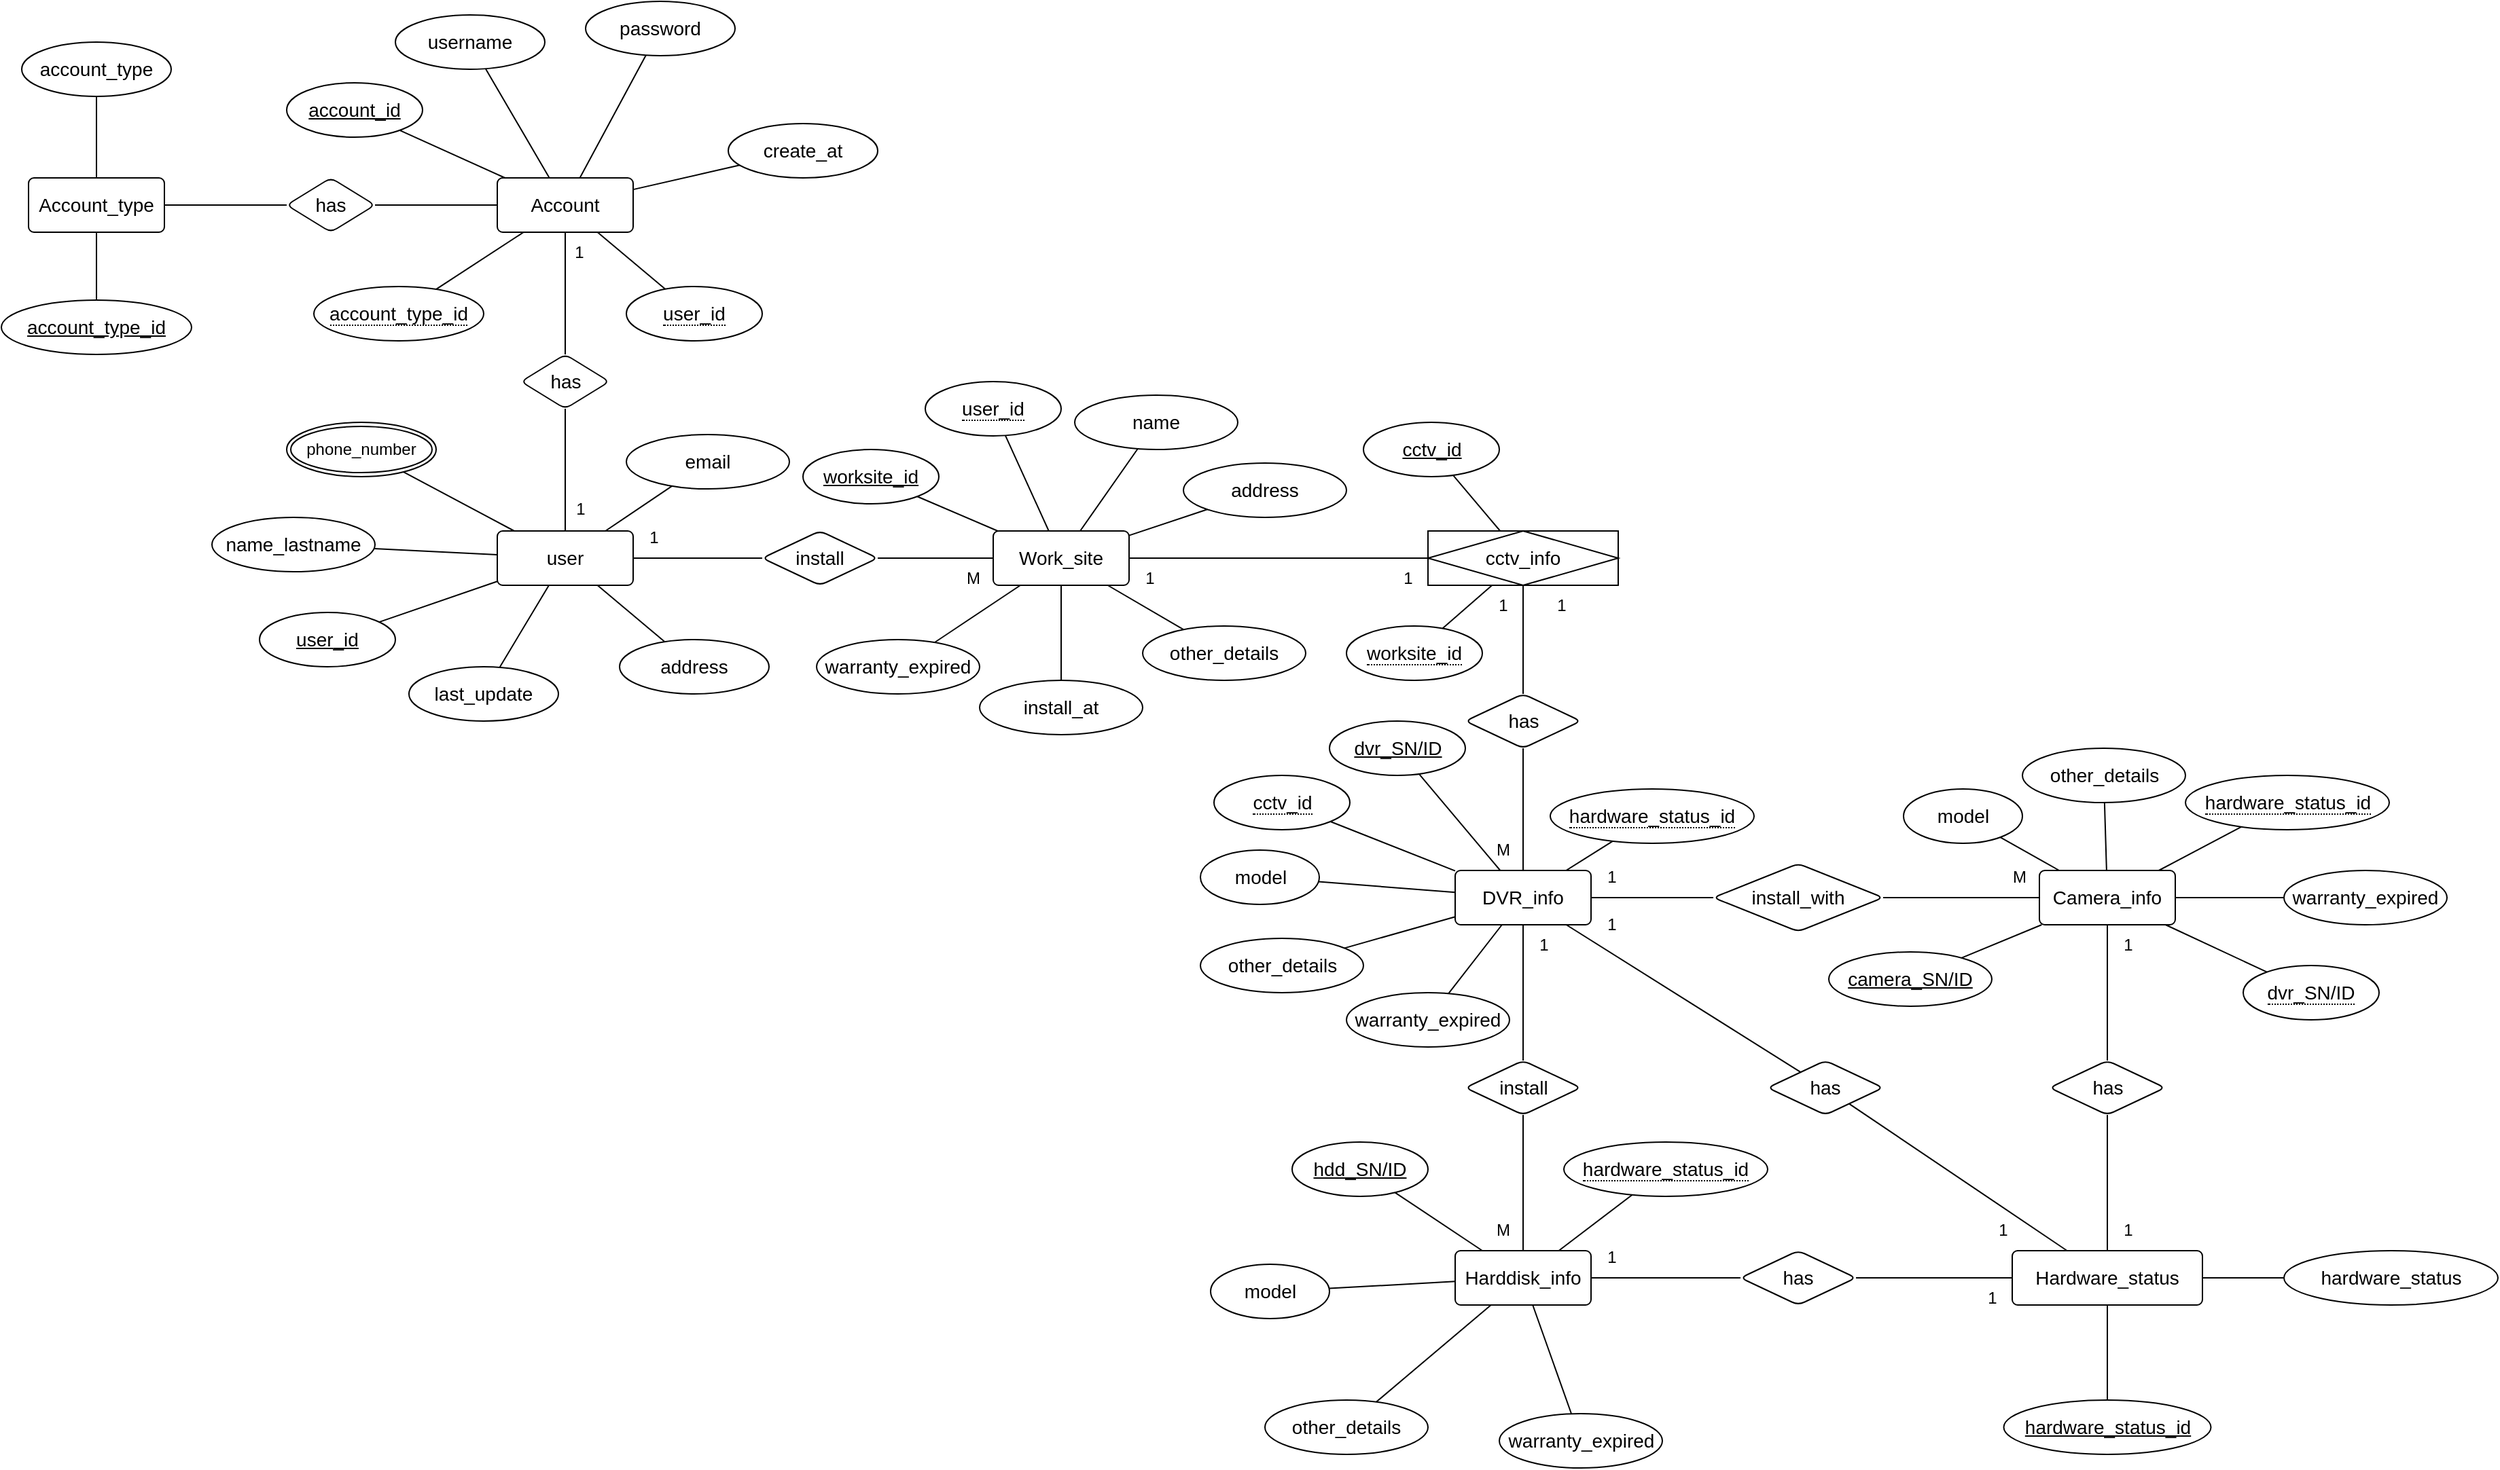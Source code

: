<mxfile version="24.1.0" type="device">
  <diagram id="R2lEEEUBdFMjLlhIrx00" name="Page-1">
    <mxGraphModel dx="1900" dy="1721" grid="1" gridSize="10" guides="1" tooltips="1" connect="1" arrows="1" fold="1" page="1" pageScale="1" pageWidth="850" pageHeight="1100" math="0" shadow="0" extFonts="Permanent Marker^https://fonts.googleapis.com/css?family=Permanent+Marker">
      <root>
        <mxCell id="0" />
        <mxCell id="1" parent="0" />
        <mxCell id="7NOhby7hw7dm_6yb4IDW-6" style="edgeStyle=none;rounded=0;orthogonalLoop=1;jettySize=auto;html=1;endArrow=none;endFill=0;" parent="1" source="7NOhby7hw7dm_6yb4IDW-1" target="7NOhby7hw7dm_6yb4IDW-2" edge="1">
          <mxGeometry relative="1" as="geometry" />
        </mxCell>
        <mxCell id="7NOhby7hw7dm_6yb4IDW-1" value="user&lt;span style=&quot;background-color: initial;&quot;&gt;_id&lt;/span&gt;" style="ellipse;whiteSpace=wrap;html=1;align=center;fontStyle=4;fontSize=14;" parent="1" vertex="1">
          <mxGeometry x="-40" y="280" width="100" height="40" as="geometry" />
        </mxCell>
        <mxCell id="7NOhby7hw7dm_6yb4IDW-15" style="edgeStyle=none;rounded=0;orthogonalLoop=1;jettySize=auto;html=1;endArrow=none;endFill=0;" parent="1" source="7NOhby7hw7dm_6yb4IDW-2" target="7NOhby7hw7dm_6yb4IDW-14" edge="1">
          <mxGeometry relative="1" as="geometry" />
        </mxCell>
        <mxCell id="nnw1u2tJm6NFAbLUipxi-4" style="edgeStyle=orthogonalEdgeStyle;rounded=0;orthogonalLoop=1;jettySize=auto;html=1;endArrow=none;endFill=0;" edge="1" parent="1" source="7NOhby7hw7dm_6yb4IDW-2" target="nnw1u2tJm6NFAbLUipxi-3">
          <mxGeometry relative="1" as="geometry" />
        </mxCell>
        <mxCell id="7NOhby7hw7dm_6yb4IDW-2" value="user" style="rounded=1;arcSize=10;whiteSpace=wrap;html=1;align=center;fontSize=14;" parent="1" vertex="1">
          <mxGeometry x="135" y="220" width="100" height="40" as="geometry" />
        </mxCell>
        <mxCell id="7NOhby7hw7dm_6yb4IDW-7" style="edgeStyle=none;rounded=0;orthogonalLoop=1;jettySize=auto;html=1;endArrow=none;endFill=0;" parent="1" source="7NOhby7hw7dm_6yb4IDW-4" target="7NOhby7hw7dm_6yb4IDW-2" edge="1">
          <mxGeometry relative="1" as="geometry" />
        </mxCell>
        <mxCell id="7NOhby7hw7dm_6yb4IDW-4" value="name_lastname" style="ellipse;whiteSpace=wrap;html=1;align=center;fontSize=14;" parent="1" vertex="1">
          <mxGeometry x="-75" y="210" width="120" height="40" as="geometry" />
        </mxCell>
        <mxCell id="7NOhby7hw7dm_6yb4IDW-13" style="edgeStyle=none;rounded=0;orthogonalLoop=1;jettySize=auto;html=1;endArrow=none;endFill=0;" parent="1" source="7NOhby7hw7dm_6yb4IDW-8" target="7NOhby7hw7dm_6yb4IDW-2" edge="1">
          <mxGeometry relative="1" as="geometry" />
        </mxCell>
        <mxCell id="7NOhby7hw7dm_6yb4IDW-8" value="address" style="ellipse;whiteSpace=wrap;html=1;align=center;fontSize=14;" parent="1" vertex="1">
          <mxGeometry x="225" y="300" width="110" height="40" as="geometry" />
        </mxCell>
        <mxCell id="7NOhby7hw7dm_6yb4IDW-11" style="edgeStyle=none;rounded=0;orthogonalLoop=1;jettySize=auto;html=1;endArrow=none;endFill=0;" parent="1" source="nnw1u2tJm6NFAbLUipxi-20" target="7NOhby7hw7dm_6yb4IDW-2" edge="1">
          <mxGeometry relative="1" as="geometry">
            <mxPoint x="79.36" y="177.442" as="sourcePoint" />
          </mxGeometry>
        </mxCell>
        <mxCell id="7NOhby7hw7dm_6yb4IDW-12" style="edgeStyle=none;rounded=0;orthogonalLoop=1;jettySize=auto;html=1;endArrow=none;endFill=0;" parent="1" source="7NOhby7hw7dm_6yb4IDW-10" target="7NOhby7hw7dm_6yb4IDW-2" edge="1">
          <mxGeometry relative="1" as="geometry" />
        </mxCell>
        <mxCell id="7NOhby7hw7dm_6yb4IDW-10" value="email" style="ellipse;whiteSpace=wrap;html=1;align=center;fontSize=14;" parent="1" vertex="1">
          <mxGeometry x="230" y="149" width="120" height="40" as="geometry" />
        </mxCell>
        <mxCell id="7NOhby7hw7dm_6yb4IDW-14" value="last_update" style="ellipse;whiteSpace=wrap;html=1;align=center;fontSize=14;" parent="1" vertex="1">
          <mxGeometry x="70" y="320" width="110" height="40" as="geometry" />
        </mxCell>
        <mxCell id="7NOhby7hw7dm_6yb4IDW-20" style="edgeStyle=none;rounded=0;orthogonalLoop=1;jettySize=auto;html=1;endArrow=none;endFill=0;" parent="1" source="7NOhby7hw7dm_6yb4IDW-17" target="7NOhby7hw7dm_6yb4IDW-18" edge="1">
          <mxGeometry relative="1" as="geometry" />
        </mxCell>
        <mxCell id="7NOhby7hw7dm_6yb4IDW-21" style="edgeStyle=none;rounded=0;orthogonalLoop=1;jettySize=auto;html=1;endArrow=none;endFill=0;" parent="1" source="7NOhby7hw7dm_6yb4IDW-17" target="7NOhby7hw7dm_6yb4IDW-19" edge="1">
          <mxGeometry relative="1" as="geometry" />
        </mxCell>
        <mxCell id="7NOhby7hw7dm_6yb4IDW-23" style="edgeStyle=none;rounded=0;orthogonalLoop=1;jettySize=auto;html=1;endArrow=none;endFill=0;" parent="1" source="7NOhby7hw7dm_6yb4IDW-17" target="7NOhby7hw7dm_6yb4IDW-22" edge="1">
          <mxGeometry relative="1" as="geometry" />
        </mxCell>
        <mxCell id="7NOhby7hw7dm_6yb4IDW-33" value="" style="edgeStyle=none;rounded=0;orthogonalLoop=1;jettySize=auto;html=1;endArrow=none;endFill=0;" parent="1" source="7NOhby7hw7dm_6yb4IDW-17" target="7NOhby7hw7dm_6yb4IDW-32" edge="1">
          <mxGeometry relative="1" as="geometry" />
        </mxCell>
        <mxCell id="7NOhby7hw7dm_6yb4IDW-44" style="edgeStyle=none;rounded=0;orthogonalLoop=1;jettySize=auto;html=1;endArrow=none;endFill=0;" parent="1" source="7NOhby7hw7dm_6yb4IDW-17" target="7NOhby7hw7dm_6yb4IDW-43" edge="1">
          <mxGeometry relative="1" as="geometry" />
        </mxCell>
        <mxCell id="7NOhby7hw7dm_6yb4IDW-17" value="Account" style="rounded=1;arcSize=10;whiteSpace=wrap;html=1;align=center;fontSize=14;" parent="1" vertex="1">
          <mxGeometry x="135" y="-40" width="100" height="40" as="geometry" />
        </mxCell>
        <mxCell id="7NOhby7hw7dm_6yb4IDW-18" value="username" style="ellipse;whiteSpace=wrap;html=1;align=center;fontSize=14;" parent="1" vertex="1">
          <mxGeometry x="60" y="-160" width="110" height="40" as="geometry" />
        </mxCell>
        <mxCell id="7NOhby7hw7dm_6yb4IDW-19" value="password" style="ellipse;whiteSpace=wrap;html=1;align=center;fontSize=14;" parent="1" vertex="1">
          <mxGeometry x="200" y="-170" width="110" height="40" as="geometry" />
        </mxCell>
        <mxCell id="7NOhby7hw7dm_6yb4IDW-22" value="account_id" style="ellipse;whiteSpace=wrap;html=1;align=center;fontStyle=4;fontSize=14;" parent="1" vertex="1">
          <mxGeometry x="-20" y="-110" width="100" height="40" as="geometry" />
        </mxCell>
        <mxCell id="7NOhby7hw7dm_6yb4IDW-31" style="edgeStyle=none;rounded=0;orthogonalLoop=1;jettySize=auto;html=1;endArrow=none;endFill=0;" parent="1" source="7NOhby7hw7dm_6yb4IDW-25" target="7NOhby7hw7dm_6yb4IDW-17" edge="1">
          <mxGeometry relative="1" as="geometry" />
        </mxCell>
        <mxCell id="7NOhby7hw7dm_6yb4IDW-25" value="create_at" style="ellipse;whiteSpace=wrap;html=1;align=center;fontSize=14;" parent="1" vertex="1">
          <mxGeometry x="305" y="-80" width="110" height="40" as="geometry" />
        </mxCell>
        <mxCell id="7NOhby7hw7dm_6yb4IDW-28" value="&lt;span style=&quot;border-bottom: 1px dotted; font-size: 14px;&quot;&gt;user_id&lt;/span&gt;" style="ellipse;whiteSpace=wrap;html=1;align=center;fontSize=14;" parent="1" vertex="1">
          <mxGeometry x="230" y="40" width="100" height="40" as="geometry" />
        </mxCell>
        <mxCell id="7NOhby7hw7dm_6yb4IDW-29" style="edgeStyle=none;rounded=0;orthogonalLoop=1;jettySize=auto;html=1;endArrow=none;endFill=0;" parent="1" source="7NOhby7hw7dm_6yb4IDW-28" target="7NOhby7hw7dm_6yb4IDW-17" edge="1">
          <mxGeometry relative="1" as="geometry" />
        </mxCell>
        <mxCell id="7NOhby7hw7dm_6yb4IDW-34" style="edgeStyle=none;rounded=0;orthogonalLoop=1;jettySize=auto;html=1;endArrow=none;endFill=0;" parent="1" source="7NOhby7hw7dm_6yb4IDW-32" target="7NOhby7hw7dm_6yb4IDW-2" edge="1">
          <mxGeometry relative="1" as="geometry" />
        </mxCell>
        <mxCell id="7NOhby7hw7dm_6yb4IDW-32" value="has" style="rhombus;whiteSpace=wrap;html=1;fontSize=14;rounded=1;arcSize=10;" parent="1" vertex="1">
          <mxGeometry x="152.5" y="90" width="65" height="40" as="geometry" />
        </mxCell>
        <mxCell id="7NOhby7hw7dm_6yb4IDW-36" value="1" style="text;html=1;align=center;verticalAlign=middle;resizable=0;points=[];autosize=1;strokeColor=none;fillColor=none;" parent="1" vertex="1">
          <mxGeometry x="180" width="30" height="30" as="geometry" />
        </mxCell>
        <mxCell id="7NOhby7hw7dm_6yb4IDW-37" value="1" style="text;html=1;align=center;verticalAlign=middle;resizable=0;points=[];autosize=1;strokeColor=none;fillColor=none;" parent="1" vertex="1">
          <mxGeometry x="181" y="189" width="30" height="30" as="geometry" />
        </mxCell>
        <mxCell id="7NOhby7hw7dm_6yb4IDW-40" style="edgeStyle=none;rounded=0;orthogonalLoop=1;jettySize=auto;html=1;endArrow=none;endFill=0;" parent="1" source="7NOhby7hw7dm_6yb4IDW-38" target="7NOhby7hw7dm_6yb4IDW-17" edge="1">
          <mxGeometry relative="1" as="geometry" />
        </mxCell>
        <mxCell id="7NOhby7hw7dm_6yb4IDW-38" value="&lt;span style=&quot;border-bottom: 1px dotted; font-size: 14px;&quot;&gt;account_type_id&lt;/span&gt;" style="ellipse;whiteSpace=wrap;html=1;align=center;fontSize=14;" parent="1" vertex="1">
          <mxGeometry y="40" width="125" height="40" as="geometry" />
        </mxCell>
        <mxCell id="7NOhby7hw7dm_6yb4IDW-46" style="edgeStyle=none;rounded=0;orthogonalLoop=1;jettySize=auto;html=1;endArrow=none;endFill=0;" parent="1" source="7NOhby7hw7dm_6yb4IDW-43" target="7NOhby7hw7dm_6yb4IDW-45" edge="1">
          <mxGeometry relative="1" as="geometry" />
        </mxCell>
        <mxCell id="7NOhby7hw7dm_6yb4IDW-43" value="has" style="rhombus;whiteSpace=wrap;html=1;fontSize=14;rounded=1;arcSize=10;" parent="1" vertex="1">
          <mxGeometry x="-20" y="-40" width="65" height="40" as="geometry" />
        </mxCell>
        <mxCell id="7NOhby7hw7dm_6yb4IDW-50" style="edgeStyle=none;rounded=0;orthogonalLoop=1;jettySize=auto;html=1;endArrow=none;endFill=0;" parent="1" source="7NOhby7hw7dm_6yb4IDW-45" target="7NOhby7hw7dm_6yb4IDW-47" edge="1">
          <mxGeometry relative="1" as="geometry" />
        </mxCell>
        <mxCell id="7NOhby7hw7dm_6yb4IDW-51" style="edgeStyle=none;rounded=0;orthogonalLoop=1;jettySize=auto;html=1;endArrow=none;endFill=0;" parent="1" source="7NOhby7hw7dm_6yb4IDW-45" target="7NOhby7hw7dm_6yb4IDW-49" edge="1">
          <mxGeometry relative="1" as="geometry" />
        </mxCell>
        <mxCell id="7NOhby7hw7dm_6yb4IDW-45" value="Account_type" style="rounded=1;arcSize=10;whiteSpace=wrap;html=1;align=center;fontSize=14;" parent="1" vertex="1">
          <mxGeometry x="-210" y="-40" width="100" height="40" as="geometry" />
        </mxCell>
        <mxCell id="7NOhby7hw7dm_6yb4IDW-47" value="account_type_id" style="ellipse;whiteSpace=wrap;html=1;align=center;fontStyle=4;fontSize=14;" parent="1" vertex="1">
          <mxGeometry x="-230" y="50" width="140" height="40" as="geometry" />
        </mxCell>
        <mxCell id="7NOhby7hw7dm_6yb4IDW-49" value="account_type" style="ellipse;whiteSpace=wrap;html=1;align=center;fontSize=14;" parent="1" vertex="1">
          <mxGeometry x="-215" y="-140" width="110" height="40" as="geometry" />
        </mxCell>
        <mxCell id="nnw1u2tJm6NFAbLUipxi-6" value="" style="edgeStyle=orthogonalEdgeStyle;rounded=0;orthogonalLoop=1;jettySize=auto;html=1;endArrow=none;endFill=0;" edge="1" parent="1" source="nnw1u2tJm6NFAbLUipxi-3" target="nnw1u2tJm6NFAbLUipxi-7">
          <mxGeometry relative="1" as="geometry">
            <mxPoint x="500" y="240" as="targetPoint" />
          </mxGeometry>
        </mxCell>
        <mxCell id="nnw1u2tJm6NFAbLUipxi-3" value="install" style="rhombus;whiteSpace=wrap;html=1;fontSize=14;rounded=1;arcSize=10;" vertex="1" parent="1">
          <mxGeometry x="330" y="220" width="85" height="40" as="geometry" />
        </mxCell>
        <mxCell id="nnw1u2tJm6NFAbLUipxi-14" style="rounded=0;orthogonalLoop=1;jettySize=auto;html=1;endArrow=none;endFill=0;" edge="1" parent="1" source="nnw1u2tJm6NFAbLUipxi-7" target="nnw1u2tJm6NFAbLUipxi-11">
          <mxGeometry relative="1" as="geometry" />
        </mxCell>
        <mxCell id="nnw1u2tJm6NFAbLUipxi-15" style="rounded=0;orthogonalLoop=1;jettySize=auto;html=1;endArrow=none;endFill=0;" edge="1" parent="1" source="nnw1u2tJm6NFAbLUipxi-7" target="nnw1u2tJm6NFAbLUipxi-12">
          <mxGeometry relative="1" as="geometry" />
        </mxCell>
        <mxCell id="nnw1u2tJm6NFAbLUipxi-18" style="edgeStyle=none;rounded=0;orthogonalLoop=1;jettySize=auto;html=1;endArrow=none;endFill=0;" edge="1" parent="1" source="nnw1u2tJm6NFAbLUipxi-7" target="nnw1u2tJm6NFAbLUipxi-16">
          <mxGeometry relative="1" as="geometry" />
        </mxCell>
        <mxCell id="nnw1u2tJm6NFAbLUipxi-19" style="edgeStyle=none;rounded=0;orthogonalLoop=1;jettySize=auto;html=1;endArrow=none;endFill=0;" edge="1" parent="1" source="nnw1u2tJm6NFAbLUipxi-7" target="nnw1u2tJm6NFAbLUipxi-17">
          <mxGeometry relative="1" as="geometry" />
        </mxCell>
        <mxCell id="nnw1u2tJm6NFAbLUipxi-22" style="edgeStyle=none;rounded=0;orthogonalLoop=1;jettySize=auto;html=1;endArrow=none;endFill=0;" edge="1" parent="1" source="nnw1u2tJm6NFAbLUipxi-7" target="nnw1u2tJm6NFAbLUipxi-21">
          <mxGeometry relative="1" as="geometry" />
        </mxCell>
        <mxCell id="nnw1u2tJm6NFAbLUipxi-55" style="edgeStyle=none;rounded=0;orthogonalLoop=1;jettySize=auto;html=1;endArrow=none;endFill=0;" edge="1" parent="1" source="nnw1u2tJm6NFAbLUipxi-7" target="nnw1u2tJm6NFAbLUipxi-54">
          <mxGeometry relative="1" as="geometry" />
        </mxCell>
        <mxCell id="nnw1u2tJm6NFAbLUipxi-7" value="Work_site" style="rounded=1;arcSize=10;whiteSpace=wrap;html=1;align=center;fontSize=14;" vertex="1" parent="1">
          <mxGeometry x="500" y="220" width="100" height="40" as="geometry" />
        </mxCell>
        <mxCell id="nnw1u2tJm6NFAbLUipxi-9" value="1" style="text;html=1;align=center;verticalAlign=middle;resizable=0;points=[];autosize=1;strokeColor=none;fillColor=none;" vertex="1" parent="1">
          <mxGeometry x="235" y="210" width="30" height="30" as="geometry" />
        </mxCell>
        <mxCell id="nnw1u2tJm6NFAbLUipxi-10" value="M" style="text;html=1;align=center;verticalAlign=middle;resizable=0;points=[];autosize=1;strokeColor=none;fillColor=none;" vertex="1" parent="1">
          <mxGeometry x="470" y="240" width="30" height="30" as="geometry" />
        </mxCell>
        <mxCell id="nnw1u2tJm6NFAbLUipxi-11" value="worksite_id" style="ellipse;whiteSpace=wrap;html=1;align=center;fontStyle=4;fontSize=14;" vertex="1" parent="1">
          <mxGeometry x="360" y="160" width="100" height="40" as="geometry" />
        </mxCell>
        <mxCell id="nnw1u2tJm6NFAbLUipxi-12" value="&lt;span style=&quot;border-bottom: 1px dotted; font-size: 14px;&quot;&gt;user_id&lt;/span&gt;" style="ellipse;whiteSpace=wrap;html=1;align=center;fontSize=14;" vertex="1" parent="1">
          <mxGeometry x="450" y="110" width="100" height="40" as="geometry" />
        </mxCell>
        <mxCell id="nnw1u2tJm6NFAbLUipxi-16" value="name" style="ellipse;whiteSpace=wrap;html=1;align=center;fontSize=14;" vertex="1" parent="1">
          <mxGeometry x="560" y="120" width="120" height="40" as="geometry" />
        </mxCell>
        <mxCell id="nnw1u2tJm6NFAbLUipxi-17" value="address" style="ellipse;whiteSpace=wrap;html=1;align=center;fontSize=14;" vertex="1" parent="1">
          <mxGeometry x="640" y="170" width="120" height="40" as="geometry" />
        </mxCell>
        <mxCell id="nnw1u2tJm6NFAbLUipxi-20" value="phone_number" style="ellipse;shape=doubleEllipse;margin=3;whiteSpace=wrap;html=1;align=center;" vertex="1" parent="1">
          <mxGeometry x="-20" y="140" width="110" height="40" as="geometry" />
        </mxCell>
        <mxCell id="nnw1u2tJm6NFAbLUipxi-21" value="other_details" style="ellipse;whiteSpace=wrap;html=1;align=center;fontSize=14;" vertex="1" parent="1">
          <mxGeometry x="610" y="290" width="120" height="40" as="geometry" />
        </mxCell>
        <mxCell id="nnw1u2tJm6NFAbLUipxi-25" style="edgeStyle=none;rounded=0;orthogonalLoop=1;jettySize=auto;html=1;endArrow=none;endFill=0;" edge="1" parent="1" source="nnw1u2tJm6NFAbLUipxi-23" target="nnw1u2tJm6NFAbLUipxi-7">
          <mxGeometry relative="1" as="geometry" />
        </mxCell>
        <mxCell id="nnw1u2tJm6NFAbLUipxi-23" value="install_at" style="ellipse;whiteSpace=wrap;html=1;align=center;fontSize=14;" vertex="1" parent="1">
          <mxGeometry x="490" y="330" width="120" height="40" as="geometry" />
        </mxCell>
        <mxCell id="nnw1u2tJm6NFAbLUipxi-26" style="edgeStyle=none;rounded=0;orthogonalLoop=1;jettySize=auto;html=1;endArrow=none;endFill=0;" edge="1" parent="1" source="nnw1u2tJm6NFAbLUipxi-24" target="nnw1u2tJm6NFAbLUipxi-7">
          <mxGeometry relative="1" as="geometry" />
        </mxCell>
        <mxCell id="nnw1u2tJm6NFAbLUipxi-24" value="warranty_expired" style="ellipse;whiteSpace=wrap;html=1;align=center;fontSize=14;" vertex="1" parent="1">
          <mxGeometry x="370" y="300" width="120" height="40" as="geometry" />
        </mxCell>
        <mxCell id="nnw1u2tJm6NFAbLUipxi-31" style="edgeStyle=none;rounded=0;orthogonalLoop=1;jettySize=auto;html=1;exitX=0.5;exitY=1;exitDx=0;exitDy=0;" edge="1" parent="1" source="nnw1u2tJm6NFAbLUipxi-23" target="nnw1u2tJm6NFAbLUipxi-23">
          <mxGeometry relative="1" as="geometry" />
        </mxCell>
        <mxCell id="nnw1u2tJm6NFAbLUipxi-56" style="edgeStyle=none;rounded=0;orthogonalLoop=1;jettySize=auto;html=1;endArrow=none;endFill=0;" edge="1" parent="1" source="nnw1u2tJm6NFAbLUipxi-32" target="nnw1u2tJm6NFAbLUipxi-54">
          <mxGeometry relative="1" as="geometry" />
        </mxCell>
        <mxCell id="nnw1u2tJm6NFAbLUipxi-32" value="cctv_id" style="ellipse;whiteSpace=wrap;html=1;align=center;fontStyle=4;fontSize=14;" vertex="1" parent="1">
          <mxGeometry x="772.5" y="140" width="100" height="40" as="geometry" />
        </mxCell>
        <mxCell id="nnw1u2tJm6NFAbLUipxi-57" style="edgeStyle=none;rounded=0;orthogonalLoop=1;jettySize=auto;html=1;endArrow=none;endFill=0;" edge="1" parent="1" source="nnw1u2tJm6NFAbLUipxi-33" target="nnw1u2tJm6NFAbLUipxi-54">
          <mxGeometry relative="1" as="geometry" />
        </mxCell>
        <mxCell id="nnw1u2tJm6NFAbLUipxi-33" value="&lt;span style=&quot;border-bottom: 1px dotted; font-size: 14px;&quot;&gt;worksite_id&lt;/span&gt;" style="ellipse;whiteSpace=wrap;html=1;align=center;fontSize=14;" vertex="1" parent="1">
          <mxGeometry x="760" y="290" width="100" height="40" as="geometry" />
        </mxCell>
        <mxCell id="nnw1u2tJm6NFAbLUipxi-101" style="edgeStyle=none;rounded=0;orthogonalLoop=1;jettySize=auto;html=1;endArrow=none;endFill=0;" edge="1" parent="1" source="nnw1u2tJm6NFAbLUipxi-38" target="nnw1u2tJm6NFAbLUipxi-98">
          <mxGeometry relative="1" as="geometry" />
        </mxCell>
        <mxCell id="nnw1u2tJm6NFAbLUipxi-38" value="Camera_info" style="rounded=1;arcSize=10;whiteSpace=wrap;html=1;align=center;fontSize=14;" vertex="1" parent="1">
          <mxGeometry x="1270" y="470" width="100" height="40" as="geometry" />
        </mxCell>
        <mxCell id="nnw1u2tJm6NFAbLUipxi-44" style="edgeStyle=none;rounded=0;orthogonalLoop=1;jettySize=auto;html=1;endArrow=none;endFill=0;" edge="1" parent="1" source="nnw1u2tJm6NFAbLUipxi-43" target="nnw1u2tJm6NFAbLUipxi-38">
          <mxGeometry relative="1" as="geometry" />
        </mxCell>
        <mxCell id="nnw1u2tJm6NFAbLUipxi-43" value="camera_SN/ID" style="ellipse;whiteSpace=wrap;html=1;align=center;fontStyle=4;fontSize=14;" vertex="1" parent="1">
          <mxGeometry x="1115" y="530" width="120" height="40" as="geometry" />
        </mxCell>
        <mxCell id="nnw1u2tJm6NFAbLUipxi-51" style="edgeStyle=none;rounded=0;orthogonalLoop=1;jettySize=auto;html=1;endArrow=none;endFill=0;" edge="1" parent="1" source="nnw1u2tJm6NFAbLUipxi-47" target="nnw1u2tJm6NFAbLUipxi-38">
          <mxGeometry relative="1" as="geometry" />
        </mxCell>
        <mxCell id="nnw1u2tJm6NFAbLUipxi-47" value="other_details" style="ellipse;whiteSpace=wrap;html=1;align=center;fontSize=14;" vertex="1" parent="1">
          <mxGeometry x="1257.5" y="380" width="120" height="40" as="geometry" />
        </mxCell>
        <mxCell id="nnw1u2tJm6NFAbLUipxi-50" style="edgeStyle=none;rounded=0;orthogonalLoop=1;jettySize=auto;html=1;endArrow=none;endFill=0;" edge="1" parent="1" source="nnw1u2tJm6NFAbLUipxi-49" target="nnw1u2tJm6NFAbLUipxi-38">
          <mxGeometry relative="1" as="geometry" />
        </mxCell>
        <mxCell id="nnw1u2tJm6NFAbLUipxi-49" value="&lt;span style=&quot;border-bottom: 1px dotted; font-size: 14px;&quot;&gt;hardware_status_id&lt;/span&gt;" style="ellipse;whiteSpace=wrap;html=1;align=center;fontSize=14;" vertex="1" parent="1">
          <mxGeometry x="1377.5" y="400" width="150" height="40" as="geometry" />
        </mxCell>
        <mxCell id="nnw1u2tJm6NFAbLUipxi-79" style="edgeStyle=none;rounded=0;orthogonalLoop=1;jettySize=auto;html=1;endArrow=none;endFill=0;" edge="1" parent="1" source="nnw1u2tJm6NFAbLUipxi-52" target="nnw1u2tJm6NFAbLUipxi-78">
          <mxGeometry relative="1" as="geometry" />
        </mxCell>
        <mxCell id="nnw1u2tJm6NFAbLUipxi-96" style="edgeStyle=none;rounded=0;orthogonalLoop=1;jettySize=auto;html=1;endArrow=none;endFill=0;" edge="1" parent="1" source="nnw1u2tJm6NFAbLUipxi-52" target="nnw1u2tJm6NFAbLUipxi-95">
          <mxGeometry relative="1" as="geometry" />
        </mxCell>
        <mxCell id="nnw1u2tJm6NFAbLUipxi-52" value="DVR_info" style="rounded=1;arcSize=10;whiteSpace=wrap;html=1;align=center;fontSize=14;" vertex="1" parent="1">
          <mxGeometry x="840" y="470" width="100" height="40" as="geometry" />
        </mxCell>
        <mxCell id="nnw1u2tJm6NFAbLUipxi-68" style="edgeStyle=none;rounded=0;orthogonalLoop=1;jettySize=auto;html=1;endArrow=none;endFill=0;" edge="1" parent="1" source="nnw1u2tJm6NFAbLUipxi-53" target="nnw1u2tJm6NFAbLUipxi-52">
          <mxGeometry relative="1" as="geometry" />
        </mxCell>
        <mxCell id="nnw1u2tJm6NFAbLUipxi-53" value="dvr_SN/ID" style="ellipse;whiteSpace=wrap;html=1;align=center;fontStyle=4;fontSize=14;" vertex="1" parent="1">
          <mxGeometry x="747.5" y="360" width="100" height="40" as="geometry" />
        </mxCell>
        <mxCell id="nnw1u2tJm6NFAbLUipxi-60" style="edgeStyle=none;rounded=0;orthogonalLoop=1;jettySize=auto;html=1;endArrow=none;endFill=0;" edge="1" parent="1" source="nnw1u2tJm6NFAbLUipxi-54" target="nnw1u2tJm6NFAbLUipxi-59">
          <mxGeometry relative="1" as="geometry" />
        </mxCell>
        <mxCell id="nnw1u2tJm6NFAbLUipxi-54" value="cctv_info" style="shape=associativeEntity;whiteSpace=wrap;html=1;align=center;fontSize=14;" vertex="1" parent="1">
          <mxGeometry x="820" y="220" width="140" height="40" as="geometry" />
        </mxCell>
        <mxCell id="nnw1u2tJm6NFAbLUipxi-61" style="edgeStyle=none;rounded=0;orthogonalLoop=1;jettySize=auto;html=1;endArrow=none;endFill=0;" edge="1" parent="1" source="nnw1u2tJm6NFAbLUipxi-59" target="nnw1u2tJm6NFAbLUipxi-52">
          <mxGeometry relative="1" as="geometry" />
        </mxCell>
        <mxCell id="nnw1u2tJm6NFAbLUipxi-59" value="has" style="rhombus;whiteSpace=wrap;html=1;fontSize=14;rounded=1;arcSize=10;" vertex="1" parent="1">
          <mxGeometry x="847.5" y="340" width="85" height="40" as="geometry" />
        </mxCell>
        <mxCell id="nnw1u2tJm6NFAbLUipxi-69" style="edgeStyle=none;rounded=0;orthogonalLoop=1;jettySize=auto;html=1;endArrow=none;endFill=0;" edge="1" parent="1" source="nnw1u2tJm6NFAbLUipxi-63" target="nnw1u2tJm6NFAbLUipxi-52">
          <mxGeometry relative="1" as="geometry" />
        </mxCell>
        <mxCell id="nnw1u2tJm6NFAbLUipxi-63" value="&lt;span style=&quot;border-bottom: 1px dotted; font-size: 14px;&quot;&gt;cctv_id&lt;/span&gt;" style="ellipse;whiteSpace=wrap;html=1;align=center;fontSize=14;" vertex="1" parent="1">
          <mxGeometry x="662.5" y="400" width="100" height="40" as="geometry" />
        </mxCell>
        <mxCell id="nnw1u2tJm6NFAbLUipxi-70" style="edgeStyle=none;rounded=0;orthogonalLoop=1;jettySize=auto;html=1;endArrow=none;endFill=0;" edge="1" parent="1" source="nnw1u2tJm6NFAbLUipxi-64" target="nnw1u2tJm6NFAbLUipxi-52">
          <mxGeometry relative="1" as="geometry" />
        </mxCell>
        <mxCell id="nnw1u2tJm6NFAbLUipxi-64" value="other_details" style="ellipse;whiteSpace=wrap;html=1;align=center;fontSize=14;" vertex="1" parent="1">
          <mxGeometry x="652.5" y="520" width="120" height="40" as="geometry" />
        </mxCell>
        <mxCell id="nnw1u2tJm6NFAbLUipxi-71" style="edgeStyle=none;rounded=0;orthogonalLoop=1;jettySize=auto;html=1;endArrow=none;endFill=0;" edge="1" parent="1" source="nnw1u2tJm6NFAbLUipxi-67" target="nnw1u2tJm6NFAbLUipxi-52">
          <mxGeometry relative="1" as="geometry" />
        </mxCell>
        <mxCell id="nnw1u2tJm6NFAbLUipxi-67" value="&lt;span style=&quot;border-bottom: 1px dotted; font-size: 14px;&quot;&gt;hardware_status_id&lt;/span&gt;" style="ellipse;whiteSpace=wrap;html=1;align=center;fontSize=14;" vertex="1" parent="1">
          <mxGeometry x="910" y="410" width="150" height="40" as="geometry" />
        </mxCell>
        <mxCell id="nnw1u2tJm6NFAbLUipxi-72" value="1" style="text;html=1;align=center;verticalAlign=middle;resizable=0;points=[];autosize=1;strokeColor=none;fillColor=none;" vertex="1" parent="1">
          <mxGeometry x="600" y="240" width="30" height="30" as="geometry" />
        </mxCell>
        <mxCell id="nnw1u2tJm6NFAbLUipxi-73" value="1" style="text;html=1;align=center;verticalAlign=middle;resizable=0;points=[];autosize=1;strokeColor=none;fillColor=none;" vertex="1" parent="1">
          <mxGeometry x="790" y="240" width="30" height="30" as="geometry" />
        </mxCell>
        <mxCell id="nnw1u2tJm6NFAbLUipxi-74" value="1" style="text;html=1;align=center;verticalAlign=middle;resizable=0;points=[];autosize=1;strokeColor=none;fillColor=none;" vertex="1" parent="1">
          <mxGeometry x="860" y="260" width="30" height="30" as="geometry" />
        </mxCell>
        <mxCell id="nnw1u2tJm6NFAbLUipxi-75" value="M" style="text;html=1;align=center;verticalAlign=middle;resizable=0;points=[];autosize=1;strokeColor=none;fillColor=none;" vertex="1" parent="1">
          <mxGeometry x="860" y="440" width="30" height="30" as="geometry" />
        </mxCell>
        <mxCell id="nnw1u2tJm6NFAbLUipxi-76" value="1" style="text;html=1;align=center;verticalAlign=middle;resizable=0;points=[];autosize=1;strokeColor=none;fillColor=none;" vertex="1" parent="1">
          <mxGeometry x="902.5" y="260" width="30" height="30" as="geometry" />
        </mxCell>
        <mxCell id="nnw1u2tJm6NFAbLUipxi-78" value="warranty_expired" style="ellipse;whiteSpace=wrap;html=1;align=center;fontSize=14;" vertex="1" parent="1">
          <mxGeometry x="760" y="560" width="120" height="40" as="geometry" />
        </mxCell>
        <mxCell id="nnw1u2tJm6NFAbLUipxi-82" style="edgeStyle=none;rounded=0;orthogonalLoop=1;jettySize=auto;html=1;endArrow=none;endFill=0;" edge="1" parent="1" source="nnw1u2tJm6NFAbLUipxi-81" target="nnw1u2tJm6NFAbLUipxi-38">
          <mxGeometry relative="1" as="geometry" />
        </mxCell>
        <mxCell id="nnw1u2tJm6NFAbLUipxi-81" value="model" style="ellipse;whiteSpace=wrap;html=1;align=center;fontSize=14;" vertex="1" parent="1">
          <mxGeometry x="1170" y="410" width="87.5" height="40" as="geometry" />
        </mxCell>
        <mxCell id="nnw1u2tJm6NFAbLUipxi-86" style="edgeStyle=none;rounded=0;orthogonalLoop=1;jettySize=auto;html=1;endArrow=none;endFill=0;" edge="1" parent="1" source="nnw1u2tJm6NFAbLUipxi-85" target="nnw1u2tJm6NFAbLUipxi-38">
          <mxGeometry relative="1" as="geometry" />
        </mxCell>
        <mxCell id="nnw1u2tJm6NFAbLUipxi-85" value="&lt;span style=&quot;border-bottom: 1px dotted; font-size: 14px;&quot;&gt;dvr_SN/ID&lt;/span&gt;" style="ellipse;whiteSpace=wrap;html=1;align=center;fontSize=14;" vertex="1" parent="1">
          <mxGeometry x="1420" y="540" width="100" height="40" as="geometry" />
        </mxCell>
        <mxCell id="nnw1u2tJm6NFAbLUipxi-88" style="rounded=0;orthogonalLoop=1;jettySize=auto;html=1;endArrow=none;endFill=0;" edge="1" parent="1" source="nnw1u2tJm6NFAbLUipxi-87" target="nnw1u2tJm6NFAbLUipxi-38">
          <mxGeometry relative="1" as="geometry" />
        </mxCell>
        <mxCell id="nnw1u2tJm6NFAbLUipxi-90" style="edgeStyle=none;rounded=0;orthogonalLoop=1;jettySize=auto;html=1;endArrow=none;endFill=0;" edge="1" parent="1" source="nnw1u2tJm6NFAbLUipxi-87" target="nnw1u2tJm6NFAbLUipxi-52">
          <mxGeometry relative="1" as="geometry" />
        </mxCell>
        <mxCell id="nnw1u2tJm6NFAbLUipxi-87" value="install_with" style="rhombus;whiteSpace=wrap;html=1;fontSize=14;rounded=1;arcSize=10;" vertex="1" parent="1">
          <mxGeometry x="1030" y="465" width="125" height="50" as="geometry" />
        </mxCell>
        <mxCell id="nnw1u2tJm6NFAbLUipxi-91" value="1" style="text;html=1;align=center;verticalAlign=middle;resizable=0;points=[];autosize=1;strokeColor=none;fillColor=none;" vertex="1" parent="1">
          <mxGeometry x="940" y="460" width="30" height="30" as="geometry" />
        </mxCell>
        <mxCell id="nnw1u2tJm6NFAbLUipxi-92" value="M" style="text;html=1;align=center;verticalAlign=middle;resizable=0;points=[];autosize=1;strokeColor=none;fillColor=none;" vertex="1" parent="1">
          <mxGeometry x="1240" y="460" width="30" height="30" as="geometry" />
        </mxCell>
        <mxCell id="nnw1u2tJm6NFAbLUipxi-129" style="edgeStyle=none;rounded=0;orthogonalLoop=1;jettySize=auto;html=1;endArrow=none;endFill=0;" edge="1" parent="1" source="nnw1u2tJm6NFAbLUipxi-94" target="nnw1u2tJm6NFAbLUipxi-124">
          <mxGeometry relative="1" as="geometry" />
        </mxCell>
        <mxCell id="nnw1u2tJm6NFAbLUipxi-94" value="Harddisk_info" style="rounded=1;arcSize=10;whiteSpace=wrap;html=1;align=center;fontSize=14;" vertex="1" parent="1">
          <mxGeometry x="840" y="750" width="100" height="40" as="geometry" />
        </mxCell>
        <mxCell id="nnw1u2tJm6NFAbLUipxi-97" style="edgeStyle=none;rounded=0;orthogonalLoop=1;jettySize=auto;html=1;endArrow=none;endFill=0;" edge="1" parent="1" source="nnw1u2tJm6NFAbLUipxi-95" target="nnw1u2tJm6NFAbLUipxi-94">
          <mxGeometry relative="1" as="geometry" />
        </mxCell>
        <mxCell id="nnw1u2tJm6NFAbLUipxi-95" value="install" style="rhombus;whiteSpace=wrap;html=1;fontSize=14;rounded=1;arcSize=10;" vertex="1" parent="1">
          <mxGeometry x="847.5" y="610" width="85" height="40" as="geometry" />
        </mxCell>
        <mxCell id="nnw1u2tJm6NFAbLUipxi-98" value="warranty_expired" style="ellipse;whiteSpace=wrap;html=1;align=center;fontSize=14;" vertex="1" parent="1">
          <mxGeometry x="1450" y="470" width="120" height="40" as="geometry" />
        </mxCell>
        <mxCell id="nnw1u2tJm6NFAbLUipxi-100" style="edgeStyle=none;rounded=0;orthogonalLoop=1;jettySize=auto;html=1;endArrow=none;endFill=0;" edge="1" parent="1" source="nnw1u2tJm6NFAbLUipxi-99" target="nnw1u2tJm6NFAbLUipxi-52">
          <mxGeometry relative="1" as="geometry" />
        </mxCell>
        <mxCell id="nnw1u2tJm6NFAbLUipxi-99" value="model" style="ellipse;whiteSpace=wrap;html=1;align=center;fontSize=14;" vertex="1" parent="1">
          <mxGeometry x="652.5" y="455" width="87.5" height="40" as="geometry" />
        </mxCell>
        <mxCell id="nnw1u2tJm6NFAbLUipxi-113" style="edgeStyle=none;rounded=0;orthogonalLoop=1;jettySize=auto;html=1;endArrow=none;endFill=0;" edge="1" parent="1" source="nnw1u2tJm6NFAbLUipxi-108" target="nnw1u2tJm6NFAbLUipxi-94">
          <mxGeometry relative="1" as="geometry" />
        </mxCell>
        <mxCell id="nnw1u2tJm6NFAbLUipxi-108" value="hdd_SN/ID" style="ellipse;whiteSpace=wrap;html=1;align=center;fontStyle=4;fontSize=14;" vertex="1" parent="1">
          <mxGeometry x="720" y="670" width="100" height="40" as="geometry" />
        </mxCell>
        <mxCell id="nnw1u2tJm6NFAbLUipxi-114" style="edgeStyle=none;rounded=0;orthogonalLoop=1;jettySize=auto;html=1;endArrow=none;endFill=0;" edge="1" parent="1" source="nnw1u2tJm6NFAbLUipxi-109" target="nnw1u2tJm6NFAbLUipxi-94">
          <mxGeometry relative="1" as="geometry" />
        </mxCell>
        <mxCell id="nnw1u2tJm6NFAbLUipxi-109" value="model" style="ellipse;whiteSpace=wrap;html=1;align=center;fontSize=14;" vertex="1" parent="1">
          <mxGeometry x="660" y="760" width="87.5" height="40" as="geometry" />
        </mxCell>
        <mxCell id="nnw1u2tJm6NFAbLUipxi-115" style="edgeStyle=none;rounded=0;orthogonalLoop=1;jettySize=auto;html=1;endArrow=none;endFill=0;" edge="1" parent="1" source="nnw1u2tJm6NFAbLUipxi-110" target="nnw1u2tJm6NFAbLUipxi-94">
          <mxGeometry relative="1" as="geometry" />
        </mxCell>
        <mxCell id="nnw1u2tJm6NFAbLUipxi-110" value="other_details" style="ellipse;whiteSpace=wrap;html=1;align=center;fontSize=14;" vertex="1" parent="1">
          <mxGeometry x="700" y="860" width="120" height="40" as="geometry" />
        </mxCell>
        <mxCell id="nnw1u2tJm6NFAbLUipxi-116" style="edgeStyle=none;rounded=0;orthogonalLoop=1;jettySize=auto;html=1;endArrow=none;endFill=0;" edge="1" parent="1" source="nnw1u2tJm6NFAbLUipxi-111" target="nnw1u2tJm6NFAbLUipxi-94">
          <mxGeometry relative="1" as="geometry" />
        </mxCell>
        <mxCell id="nnw1u2tJm6NFAbLUipxi-111" value="warranty_expired" style="ellipse;whiteSpace=wrap;html=1;align=center;fontSize=14;" vertex="1" parent="1">
          <mxGeometry x="872.5" y="870" width="120" height="40" as="geometry" />
        </mxCell>
        <mxCell id="nnw1u2tJm6NFAbLUipxi-118" style="edgeStyle=none;rounded=0;orthogonalLoop=1;jettySize=auto;html=1;endArrow=none;endFill=0;" edge="1" parent="1" source="nnw1u2tJm6NFAbLUipxi-117" target="nnw1u2tJm6NFAbLUipxi-94">
          <mxGeometry relative="1" as="geometry" />
        </mxCell>
        <mxCell id="nnw1u2tJm6NFAbLUipxi-117" value="&lt;span style=&quot;border-bottom: 1px dotted; font-size: 14px;&quot;&gt;hardware_status_id&lt;/span&gt;" style="ellipse;whiteSpace=wrap;html=1;align=center;fontSize=14;" vertex="1" parent="1">
          <mxGeometry x="920" y="670" width="150" height="40" as="geometry" />
        </mxCell>
        <mxCell id="nnw1u2tJm6NFAbLUipxi-123" style="edgeStyle=none;rounded=0;orthogonalLoop=1;jettySize=auto;html=1;endArrow=none;endFill=0;" edge="1" parent="1" source="nnw1u2tJm6NFAbLUipxi-119" target="nnw1u2tJm6NFAbLUipxi-121">
          <mxGeometry relative="1" as="geometry" />
        </mxCell>
        <mxCell id="nnw1u2tJm6NFAbLUipxi-119" value="Hardware_status" style="rounded=1;arcSize=10;whiteSpace=wrap;html=1;align=center;fontSize=14;" vertex="1" parent="1">
          <mxGeometry x="1250" y="750" width="140" height="40" as="geometry" />
        </mxCell>
        <mxCell id="nnw1u2tJm6NFAbLUipxi-121" value="has" style="rhombus;whiteSpace=wrap;html=1;fontSize=14;rounded=1;arcSize=10;" vertex="1" parent="1">
          <mxGeometry x="1277.5" y="610" width="85" height="40" as="geometry" />
        </mxCell>
        <mxCell id="nnw1u2tJm6NFAbLUipxi-122" style="edgeStyle=none;rounded=0;orthogonalLoop=1;jettySize=auto;html=1;endArrow=none;endFill=0;" edge="1" parent="1" source="nnw1u2tJm6NFAbLUipxi-38" target="nnw1u2tJm6NFAbLUipxi-121">
          <mxGeometry relative="1" as="geometry" />
        </mxCell>
        <mxCell id="nnw1u2tJm6NFAbLUipxi-130" style="edgeStyle=none;rounded=0;orthogonalLoop=1;jettySize=auto;html=1;endArrow=none;endFill=0;" edge="1" parent="1" source="nnw1u2tJm6NFAbLUipxi-124" target="nnw1u2tJm6NFAbLUipxi-119">
          <mxGeometry relative="1" as="geometry" />
        </mxCell>
        <mxCell id="nnw1u2tJm6NFAbLUipxi-124" value="has" style="rhombus;whiteSpace=wrap;html=1;fontSize=14;rounded=1;arcSize=10;" vertex="1" parent="1">
          <mxGeometry x="1050" y="750" width="85" height="40" as="geometry" />
        </mxCell>
        <mxCell id="nnw1u2tJm6NFAbLUipxi-127" style="edgeStyle=none;rounded=0;orthogonalLoop=1;jettySize=auto;html=1;endArrow=none;endFill=0;" edge="1" parent="1" source="nnw1u2tJm6NFAbLUipxi-125" target="nnw1u2tJm6NFAbLUipxi-119">
          <mxGeometry relative="1" as="geometry" />
        </mxCell>
        <mxCell id="nnw1u2tJm6NFAbLUipxi-125" value="has" style="rhombus;whiteSpace=wrap;html=1;fontSize=14;rounded=1;arcSize=10;" vertex="1" parent="1">
          <mxGeometry x="1070" y="610" width="85" height="40" as="geometry" />
        </mxCell>
        <mxCell id="nnw1u2tJm6NFAbLUipxi-126" style="edgeStyle=none;rounded=0;orthogonalLoop=1;jettySize=auto;html=1;endArrow=none;endFill=0;" edge="1" parent="1" source="nnw1u2tJm6NFAbLUipxi-52" target="nnw1u2tJm6NFAbLUipxi-125">
          <mxGeometry relative="1" as="geometry" />
        </mxCell>
        <mxCell id="nnw1u2tJm6NFAbLUipxi-134" style="edgeStyle=none;rounded=0;orthogonalLoop=1;jettySize=auto;html=1;endArrow=none;endFill=0;" edge="1" parent="1" source="nnw1u2tJm6NFAbLUipxi-131" target="nnw1u2tJm6NFAbLUipxi-119">
          <mxGeometry relative="1" as="geometry" />
        </mxCell>
        <mxCell id="nnw1u2tJm6NFAbLUipxi-131" value="hardware_status_id" style="ellipse;whiteSpace=wrap;html=1;align=center;fontStyle=4;fontSize=14;" vertex="1" parent="1">
          <mxGeometry x="1243.75" y="860" width="152.5" height="40" as="geometry" />
        </mxCell>
        <mxCell id="nnw1u2tJm6NFAbLUipxi-135" style="edgeStyle=none;rounded=0;orthogonalLoop=1;jettySize=auto;html=1;endArrow=none;endFill=0;" edge="1" parent="1" source="nnw1u2tJm6NFAbLUipxi-133" target="nnw1u2tJm6NFAbLUipxi-119">
          <mxGeometry relative="1" as="geometry" />
        </mxCell>
        <mxCell id="nnw1u2tJm6NFAbLUipxi-133" value="hardware_status" style="ellipse;whiteSpace=wrap;html=1;align=center;fontSize=14;" vertex="1" parent="1">
          <mxGeometry x="1450" y="750" width="157.5" height="40" as="geometry" />
        </mxCell>
        <mxCell id="nnw1u2tJm6NFAbLUipxi-136" value="1" style="text;html=1;align=center;verticalAlign=middle;resizable=0;points=[];autosize=1;strokeColor=none;fillColor=none;" vertex="1" parent="1">
          <mxGeometry x="890" y="510" width="30" height="30" as="geometry" />
        </mxCell>
        <mxCell id="nnw1u2tJm6NFAbLUipxi-137" value="M" style="text;html=1;align=center;verticalAlign=middle;resizable=0;points=[];autosize=1;strokeColor=none;fillColor=none;" vertex="1" parent="1">
          <mxGeometry x="860" y="720" width="30" height="30" as="geometry" />
        </mxCell>
        <mxCell id="nnw1u2tJm6NFAbLUipxi-138" value="1" style="text;html=1;align=center;verticalAlign=middle;resizable=0;points=[];autosize=1;strokeColor=none;fillColor=none;" vertex="1" parent="1">
          <mxGeometry x="940" y="495" width="30" height="30" as="geometry" />
        </mxCell>
        <mxCell id="nnw1u2tJm6NFAbLUipxi-139" value="1" style="text;html=1;align=center;verticalAlign=middle;resizable=0;points=[];autosize=1;strokeColor=none;fillColor=none;" vertex="1" parent="1">
          <mxGeometry x="1320" y="510" width="30" height="30" as="geometry" />
        </mxCell>
        <mxCell id="nnw1u2tJm6NFAbLUipxi-140" value="1" style="text;html=1;align=center;verticalAlign=middle;resizable=0;points=[];autosize=1;strokeColor=none;fillColor=none;" vertex="1" parent="1">
          <mxGeometry x="1320" y="720" width="30" height="30" as="geometry" />
        </mxCell>
        <mxCell id="nnw1u2tJm6NFAbLUipxi-141" value="1" style="text;html=1;align=center;verticalAlign=middle;resizable=0;points=[];autosize=1;strokeColor=none;fillColor=none;" vertex="1" parent="1">
          <mxGeometry x="1227.5" y="720" width="30" height="30" as="geometry" />
        </mxCell>
        <mxCell id="nnw1u2tJm6NFAbLUipxi-142" value="1" style="text;html=1;align=center;verticalAlign=middle;resizable=0;points=[];autosize=1;strokeColor=none;fillColor=none;" vertex="1" parent="1">
          <mxGeometry x="940" y="740" width="30" height="30" as="geometry" />
        </mxCell>
        <mxCell id="nnw1u2tJm6NFAbLUipxi-143" value="1" style="text;html=1;align=center;verticalAlign=middle;resizable=0;points=[];autosize=1;strokeColor=none;fillColor=none;" vertex="1" parent="1">
          <mxGeometry x="1220" y="770" width="30" height="30" as="geometry" />
        </mxCell>
      </root>
    </mxGraphModel>
  </diagram>
</mxfile>
